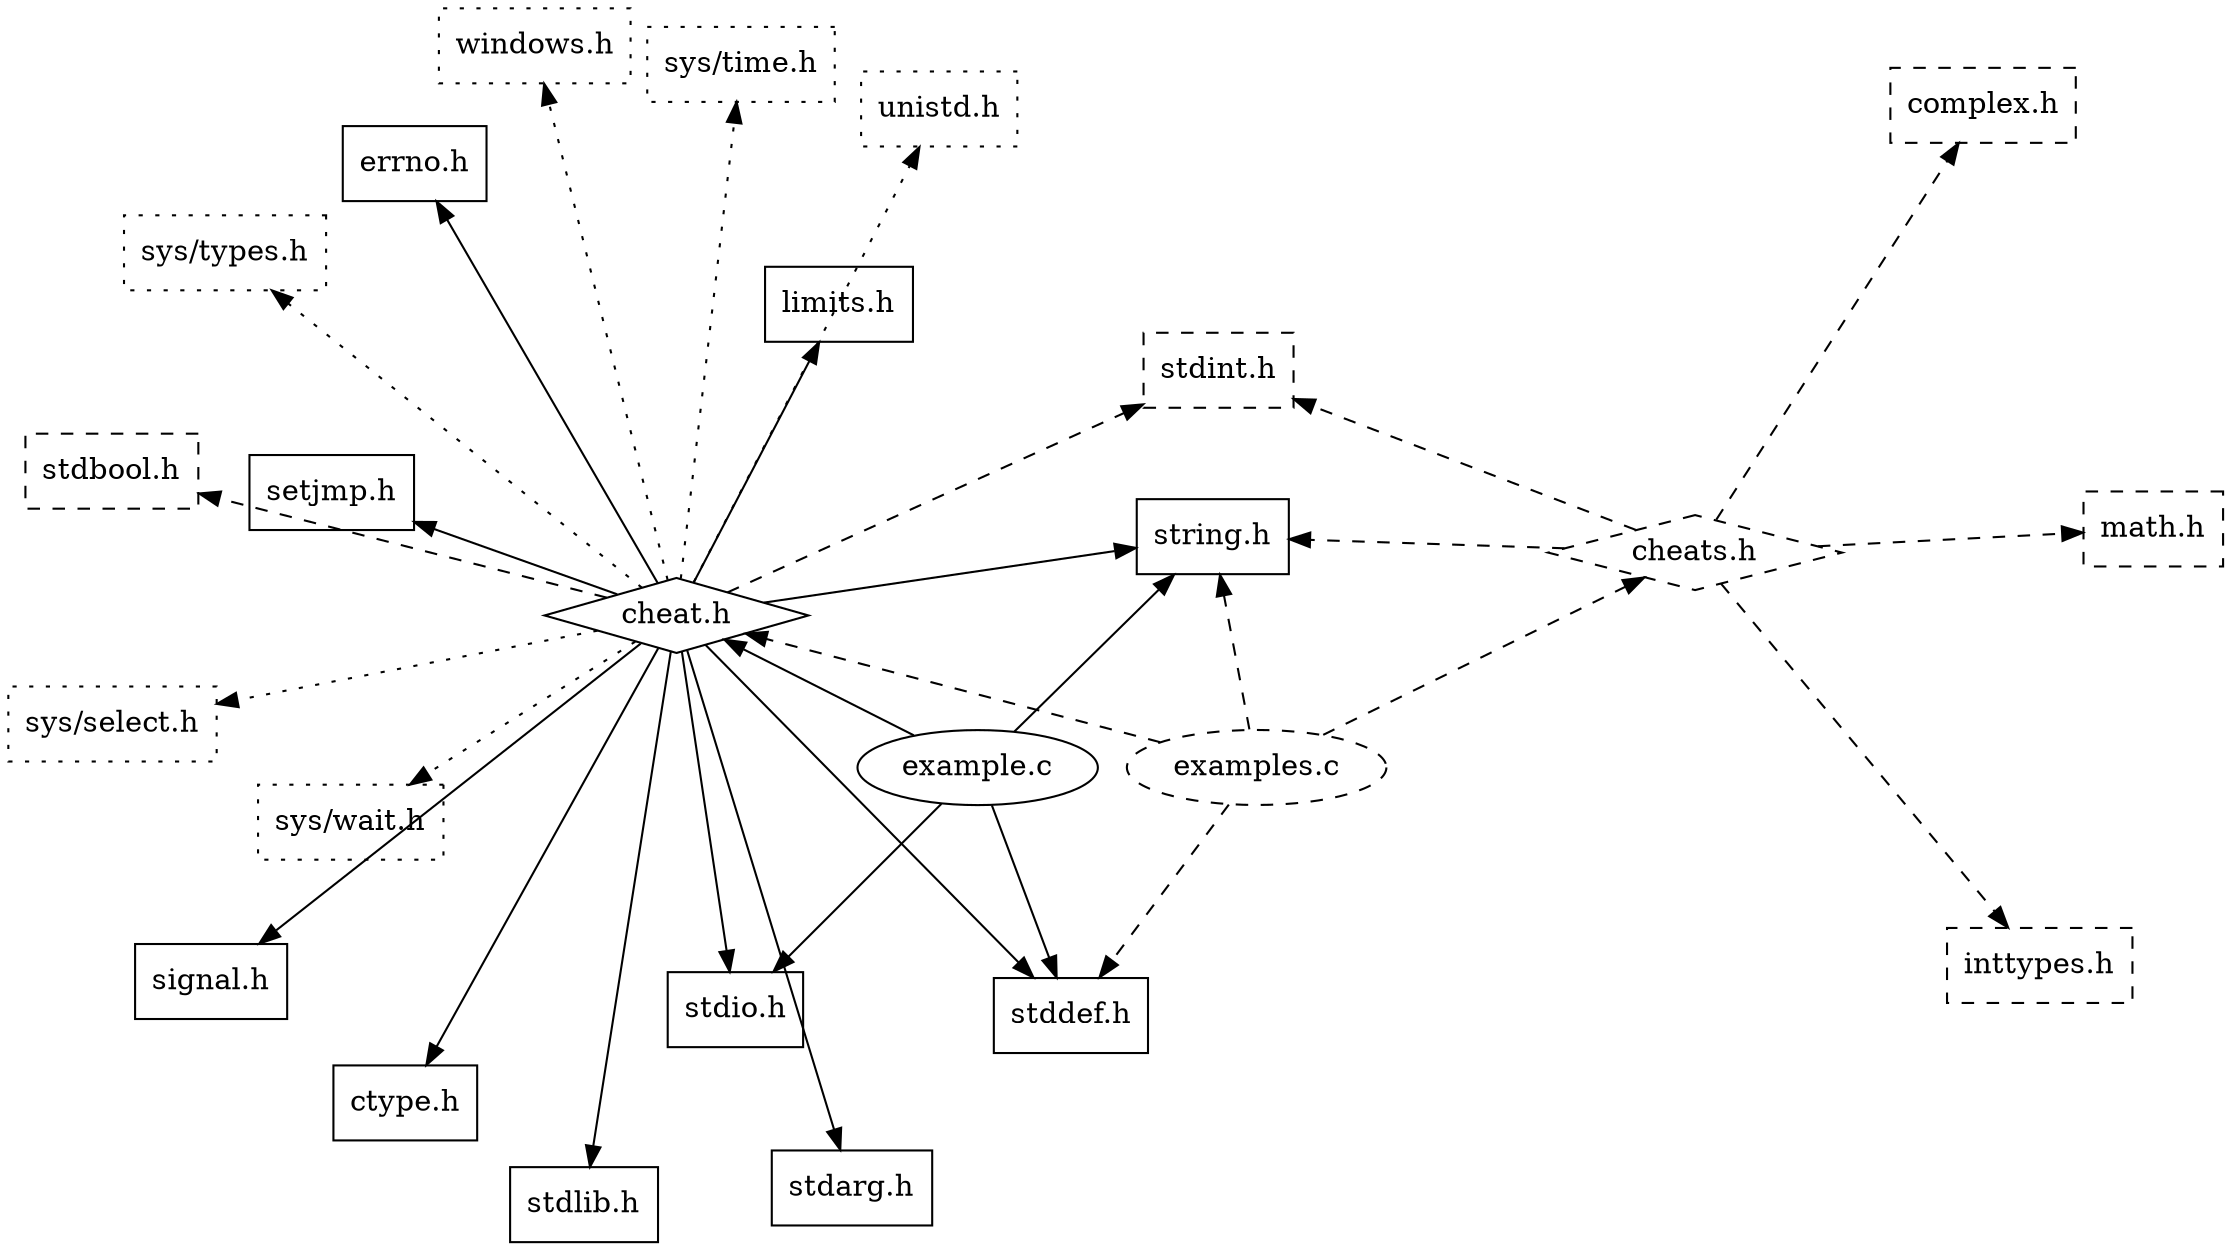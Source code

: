 digraph dependencies {
	layout = neato
	overlap = false

	node [shape = oval]

	example [label = "example.c"]

	node [shape = diamond]

	cheat [label = "cheat.h"]

	example -> cheat

	node [shape = rectangle]

	ctype [label = "ctype.h"]
	errno [label = "errno.h"]
	limits [label = "limits.h"]
	setjmp [label = "setjmp.h"]
	signal [label = "signal.h"]
	stdarg [label = "stdarg.h"]
	stddef [label = "stddef.h"]
	stdio [label = "stdio.h"]
	stdlib [label = "stdlib.h"]
	string [label = "string.h"]

	cheat -> errno
	cheat -> ctype
	cheat -> limits
	cheat -> setjmp
	cheat -> signal
	cheat -> stdarg
	cheat -> stddef
	cheat -> stdio
	cheat -> stdlib
	cheat -> string
	example -> stddef
	example -> stdio
	example -> string

	node [style = dashed]
	edge [style = dashed]

	node [shape = oval]

	examples [label = "examples.c"]

	node [shape = diamond]

	cheats [label = "cheats.h"]

	examples -> cheat
	examples -> cheats

	node [shape = rectangle]

	complex [label = "complex.h"]
	inttypes [label = "inttypes.h"]
	math [label = "math.h"]
	stdbool [label = "stdbool.h"]
	stdint [label = "stdint.h"]

	cheat -> stdbool
	cheat -> stdint
	cheats -> complex
	cheats -> inttypes
	cheats -> math
	cheats -> stdint
	cheats -> string
	examples -> stddef
	examples -> string

	node [style = dotted]
	edge [style = dotted]

	types [label = "sys/types.h"]
	wait [label = "sys/wait.h"]
	select [label = "sys/select.h"]
	time [label = "sys/time.h"]
	unistd [label = "unistd.h"]
	windows [label = "windows.h"]

	cheat -> types
	cheat -> wait
	cheat -> select
	cheat -> time
	cheat -> unistd
	cheat -> windows
}
